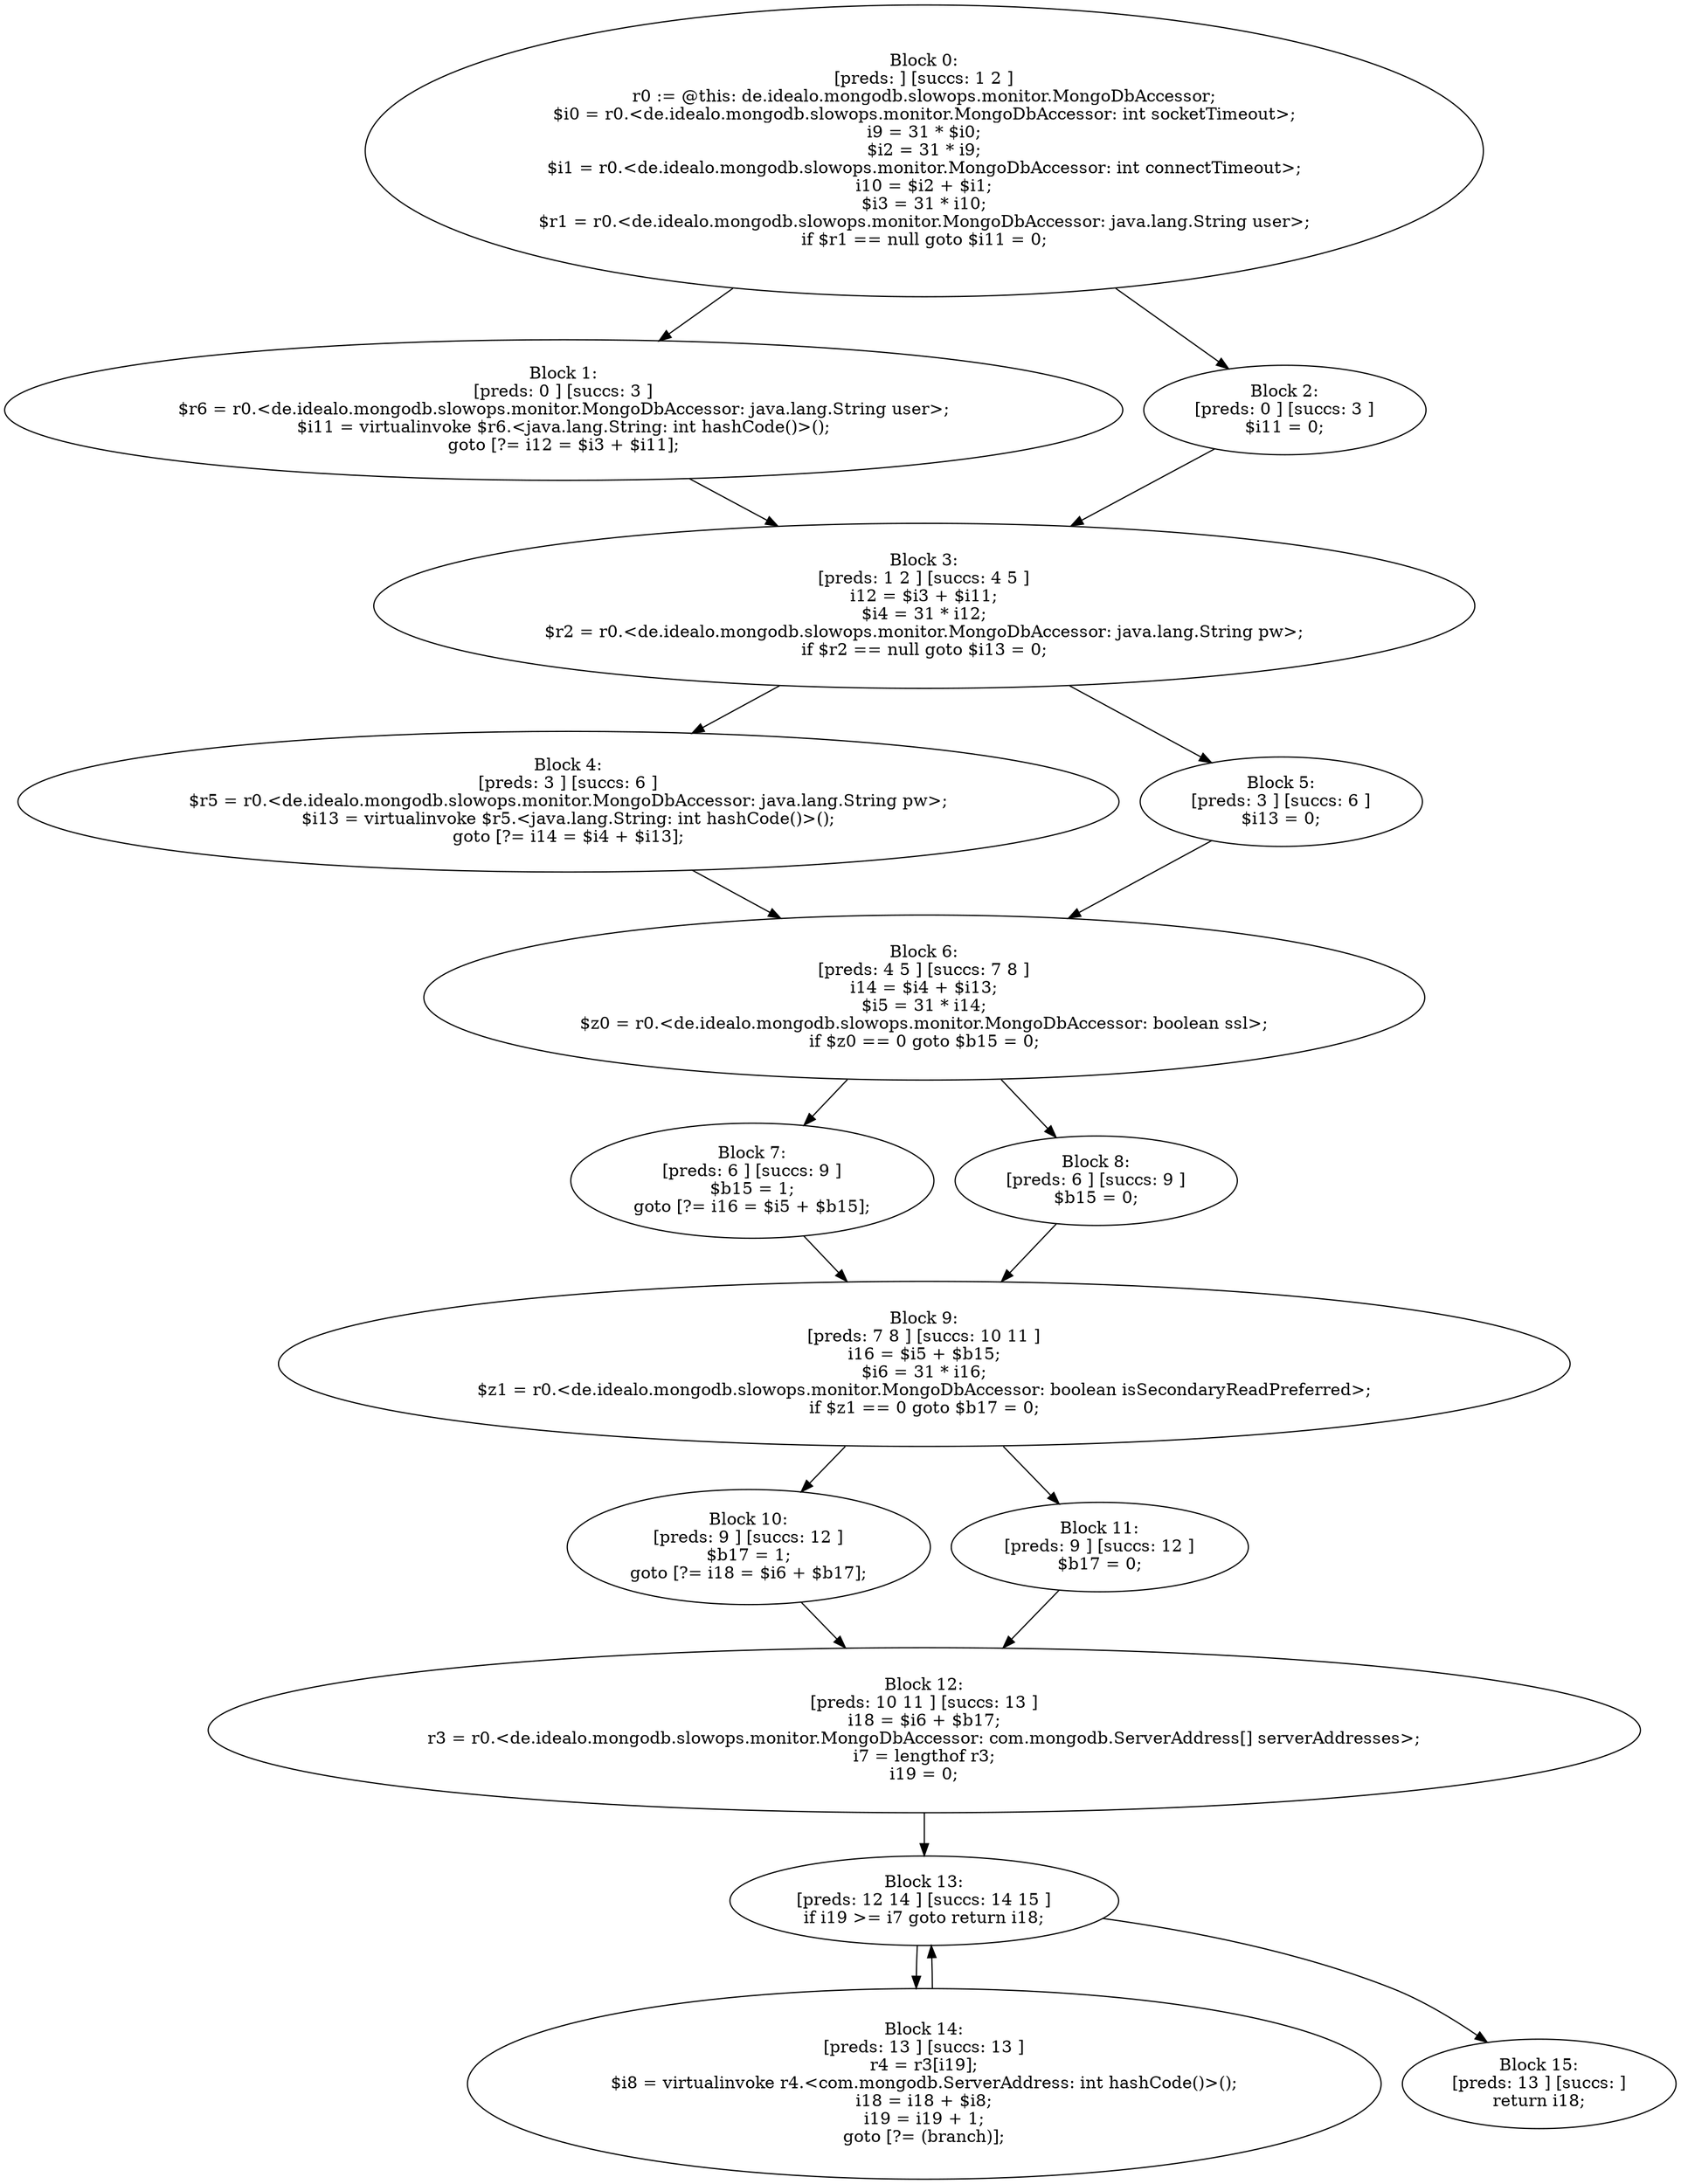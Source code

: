 digraph "unitGraph" {
    "Block 0:
[preds: ] [succs: 1 2 ]
r0 := @this: de.idealo.mongodb.slowops.monitor.MongoDbAccessor;
$i0 = r0.<de.idealo.mongodb.slowops.monitor.MongoDbAccessor: int socketTimeout>;
i9 = 31 * $i0;
$i2 = 31 * i9;
$i1 = r0.<de.idealo.mongodb.slowops.monitor.MongoDbAccessor: int connectTimeout>;
i10 = $i2 + $i1;
$i3 = 31 * i10;
$r1 = r0.<de.idealo.mongodb.slowops.monitor.MongoDbAccessor: java.lang.String user>;
if $r1 == null goto $i11 = 0;
"
    "Block 1:
[preds: 0 ] [succs: 3 ]
$r6 = r0.<de.idealo.mongodb.slowops.monitor.MongoDbAccessor: java.lang.String user>;
$i11 = virtualinvoke $r6.<java.lang.String: int hashCode()>();
goto [?= i12 = $i3 + $i11];
"
    "Block 2:
[preds: 0 ] [succs: 3 ]
$i11 = 0;
"
    "Block 3:
[preds: 1 2 ] [succs: 4 5 ]
i12 = $i3 + $i11;
$i4 = 31 * i12;
$r2 = r0.<de.idealo.mongodb.slowops.monitor.MongoDbAccessor: java.lang.String pw>;
if $r2 == null goto $i13 = 0;
"
    "Block 4:
[preds: 3 ] [succs: 6 ]
$r5 = r0.<de.idealo.mongodb.slowops.monitor.MongoDbAccessor: java.lang.String pw>;
$i13 = virtualinvoke $r5.<java.lang.String: int hashCode()>();
goto [?= i14 = $i4 + $i13];
"
    "Block 5:
[preds: 3 ] [succs: 6 ]
$i13 = 0;
"
    "Block 6:
[preds: 4 5 ] [succs: 7 8 ]
i14 = $i4 + $i13;
$i5 = 31 * i14;
$z0 = r0.<de.idealo.mongodb.slowops.monitor.MongoDbAccessor: boolean ssl>;
if $z0 == 0 goto $b15 = 0;
"
    "Block 7:
[preds: 6 ] [succs: 9 ]
$b15 = 1;
goto [?= i16 = $i5 + $b15];
"
    "Block 8:
[preds: 6 ] [succs: 9 ]
$b15 = 0;
"
    "Block 9:
[preds: 7 8 ] [succs: 10 11 ]
i16 = $i5 + $b15;
$i6 = 31 * i16;
$z1 = r0.<de.idealo.mongodb.slowops.monitor.MongoDbAccessor: boolean isSecondaryReadPreferred>;
if $z1 == 0 goto $b17 = 0;
"
    "Block 10:
[preds: 9 ] [succs: 12 ]
$b17 = 1;
goto [?= i18 = $i6 + $b17];
"
    "Block 11:
[preds: 9 ] [succs: 12 ]
$b17 = 0;
"
    "Block 12:
[preds: 10 11 ] [succs: 13 ]
i18 = $i6 + $b17;
r3 = r0.<de.idealo.mongodb.slowops.monitor.MongoDbAccessor: com.mongodb.ServerAddress[] serverAddresses>;
i7 = lengthof r3;
i19 = 0;
"
    "Block 13:
[preds: 12 14 ] [succs: 14 15 ]
if i19 >= i7 goto return i18;
"
    "Block 14:
[preds: 13 ] [succs: 13 ]
r4 = r3[i19];
$i8 = virtualinvoke r4.<com.mongodb.ServerAddress: int hashCode()>();
i18 = i18 + $i8;
i19 = i19 + 1;
goto [?= (branch)];
"
    "Block 15:
[preds: 13 ] [succs: ]
return i18;
"
    "Block 0:
[preds: ] [succs: 1 2 ]
r0 := @this: de.idealo.mongodb.slowops.monitor.MongoDbAccessor;
$i0 = r0.<de.idealo.mongodb.slowops.monitor.MongoDbAccessor: int socketTimeout>;
i9 = 31 * $i0;
$i2 = 31 * i9;
$i1 = r0.<de.idealo.mongodb.slowops.monitor.MongoDbAccessor: int connectTimeout>;
i10 = $i2 + $i1;
$i3 = 31 * i10;
$r1 = r0.<de.idealo.mongodb.slowops.monitor.MongoDbAccessor: java.lang.String user>;
if $r1 == null goto $i11 = 0;
"->"Block 1:
[preds: 0 ] [succs: 3 ]
$r6 = r0.<de.idealo.mongodb.slowops.monitor.MongoDbAccessor: java.lang.String user>;
$i11 = virtualinvoke $r6.<java.lang.String: int hashCode()>();
goto [?= i12 = $i3 + $i11];
";
    "Block 0:
[preds: ] [succs: 1 2 ]
r0 := @this: de.idealo.mongodb.slowops.monitor.MongoDbAccessor;
$i0 = r0.<de.idealo.mongodb.slowops.monitor.MongoDbAccessor: int socketTimeout>;
i9 = 31 * $i0;
$i2 = 31 * i9;
$i1 = r0.<de.idealo.mongodb.slowops.monitor.MongoDbAccessor: int connectTimeout>;
i10 = $i2 + $i1;
$i3 = 31 * i10;
$r1 = r0.<de.idealo.mongodb.slowops.monitor.MongoDbAccessor: java.lang.String user>;
if $r1 == null goto $i11 = 0;
"->"Block 2:
[preds: 0 ] [succs: 3 ]
$i11 = 0;
";
    "Block 1:
[preds: 0 ] [succs: 3 ]
$r6 = r0.<de.idealo.mongodb.slowops.monitor.MongoDbAccessor: java.lang.String user>;
$i11 = virtualinvoke $r6.<java.lang.String: int hashCode()>();
goto [?= i12 = $i3 + $i11];
"->"Block 3:
[preds: 1 2 ] [succs: 4 5 ]
i12 = $i3 + $i11;
$i4 = 31 * i12;
$r2 = r0.<de.idealo.mongodb.slowops.monitor.MongoDbAccessor: java.lang.String pw>;
if $r2 == null goto $i13 = 0;
";
    "Block 2:
[preds: 0 ] [succs: 3 ]
$i11 = 0;
"->"Block 3:
[preds: 1 2 ] [succs: 4 5 ]
i12 = $i3 + $i11;
$i4 = 31 * i12;
$r2 = r0.<de.idealo.mongodb.slowops.monitor.MongoDbAccessor: java.lang.String pw>;
if $r2 == null goto $i13 = 0;
";
    "Block 3:
[preds: 1 2 ] [succs: 4 5 ]
i12 = $i3 + $i11;
$i4 = 31 * i12;
$r2 = r0.<de.idealo.mongodb.slowops.monitor.MongoDbAccessor: java.lang.String pw>;
if $r2 == null goto $i13 = 0;
"->"Block 4:
[preds: 3 ] [succs: 6 ]
$r5 = r0.<de.idealo.mongodb.slowops.monitor.MongoDbAccessor: java.lang.String pw>;
$i13 = virtualinvoke $r5.<java.lang.String: int hashCode()>();
goto [?= i14 = $i4 + $i13];
";
    "Block 3:
[preds: 1 2 ] [succs: 4 5 ]
i12 = $i3 + $i11;
$i4 = 31 * i12;
$r2 = r0.<de.idealo.mongodb.slowops.monitor.MongoDbAccessor: java.lang.String pw>;
if $r2 == null goto $i13 = 0;
"->"Block 5:
[preds: 3 ] [succs: 6 ]
$i13 = 0;
";
    "Block 4:
[preds: 3 ] [succs: 6 ]
$r5 = r0.<de.idealo.mongodb.slowops.monitor.MongoDbAccessor: java.lang.String pw>;
$i13 = virtualinvoke $r5.<java.lang.String: int hashCode()>();
goto [?= i14 = $i4 + $i13];
"->"Block 6:
[preds: 4 5 ] [succs: 7 8 ]
i14 = $i4 + $i13;
$i5 = 31 * i14;
$z0 = r0.<de.idealo.mongodb.slowops.monitor.MongoDbAccessor: boolean ssl>;
if $z0 == 0 goto $b15 = 0;
";
    "Block 5:
[preds: 3 ] [succs: 6 ]
$i13 = 0;
"->"Block 6:
[preds: 4 5 ] [succs: 7 8 ]
i14 = $i4 + $i13;
$i5 = 31 * i14;
$z0 = r0.<de.idealo.mongodb.slowops.monitor.MongoDbAccessor: boolean ssl>;
if $z0 == 0 goto $b15 = 0;
";
    "Block 6:
[preds: 4 5 ] [succs: 7 8 ]
i14 = $i4 + $i13;
$i5 = 31 * i14;
$z0 = r0.<de.idealo.mongodb.slowops.monitor.MongoDbAccessor: boolean ssl>;
if $z0 == 0 goto $b15 = 0;
"->"Block 7:
[preds: 6 ] [succs: 9 ]
$b15 = 1;
goto [?= i16 = $i5 + $b15];
";
    "Block 6:
[preds: 4 5 ] [succs: 7 8 ]
i14 = $i4 + $i13;
$i5 = 31 * i14;
$z0 = r0.<de.idealo.mongodb.slowops.monitor.MongoDbAccessor: boolean ssl>;
if $z0 == 0 goto $b15 = 0;
"->"Block 8:
[preds: 6 ] [succs: 9 ]
$b15 = 0;
";
    "Block 7:
[preds: 6 ] [succs: 9 ]
$b15 = 1;
goto [?= i16 = $i5 + $b15];
"->"Block 9:
[preds: 7 8 ] [succs: 10 11 ]
i16 = $i5 + $b15;
$i6 = 31 * i16;
$z1 = r0.<de.idealo.mongodb.slowops.monitor.MongoDbAccessor: boolean isSecondaryReadPreferred>;
if $z1 == 0 goto $b17 = 0;
";
    "Block 8:
[preds: 6 ] [succs: 9 ]
$b15 = 0;
"->"Block 9:
[preds: 7 8 ] [succs: 10 11 ]
i16 = $i5 + $b15;
$i6 = 31 * i16;
$z1 = r0.<de.idealo.mongodb.slowops.monitor.MongoDbAccessor: boolean isSecondaryReadPreferred>;
if $z1 == 0 goto $b17 = 0;
";
    "Block 9:
[preds: 7 8 ] [succs: 10 11 ]
i16 = $i5 + $b15;
$i6 = 31 * i16;
$z1 = r0.<de.idealo.mongodb.slowops.monitor.MongoDbAccessor: boolean isSecondaryReadPreferred>;
if $z1 == 0 goto $b17 = 0;
"->"Block 10:
[preds: 9 ] [succs: 12 ]
$b17 = 1;
goto [?= i18 = $i6 + $b17];
";
    "Block 9:
[preds: 7 8 ] [succs: 10 11 ]
i16 = $i5 + $b15;
$i6 = 31 * i16;
$z1 = r0.<de.idealo.mongodb.slowops.monitor.MongoDbAccessor: boolean isSecondaryReadPreferred>;
if $z1 == 0 goto $b17 = 0;
"->"Block 11:
[preds: 9 ] [succs: 12 ]
$b17 = 0;
";
    "Block 10:
[preds: 9 ] [succs: 12 ]
$b17 = 1;
goto [?= i18 = $i6 + $b17];
"->"Block 12:
[preds: 10 11 ] [succs: 13 ]
i18 = $i6 + $b17;
r3 = r0.<de.idealo.mongodb.slowops.monitor.MongoDbAccessor: com.mongodb.ServerAddress[] serverAddresses>;
i7 = lengthof r3;
i19 = 0;
";
    "Block 11:
[preds: 9 ] [succs: 12 ]
$b17 = 0;
"->"Block 12:
[preds: 10 11 ] [succs: 13 ]
i18 = $i6 + $b17;
r3 = r0.<de.idealo.mongodb.slowops.monitor.MongoDbAccessor: com.mongodb.ServerAddress[] serverAddresses>;
i7 = lengthof r3;
i19 = 0;
";
    "Block 12:
[preds: 10 11 ] [succs: 13 ]
i18 = $i6 + $b17;
r3 = r0.<de.idealo.mongodb.slowops.monitor.MongoDbAccessor: com.mongodb.ServerAddress[] serverAddresses>;
i7 = lengthof r3;
i19 = 0;
"->"Block 13:
[preds: 12 14 ] [succs: 14 15 ]
if i19 >= i7 goto return i18;
";
    "Block 13:
[preds: 12 14 ] [succs: 14 15 ]
if i19 >= i7 goto return i18;
"->"Block 14:
[preds: 13 ] [succs: 13 ]
r4 = r3[i19];
$i8 = virtualinvoke r4.<com.mongodb.ServerAddress: int hashCode()>();
i18 = i18 + $i8;
i19 = i19 + 1;
goto [?= (branch)];
";
    "Block 13:
[preds: 12 14 ] [succs: 14 15 ]
if i19 >= i7 goto return i18;
"->"Block 15:
[preds: 13 ] [succs: ]
return i18;
";
    "Block 14:
[preds: 13 ] [succs: 13 ]
r4 = r3[i19];
$i8 = virtualinvoke r4.<com.mongodb.ServerAddress: int hashCode()>();
i18 = i18 + $i8;
i19 = i19 + 1;
goto [?= (branch)];
"->"Block 13:
[preds: 12 14 ] [succs: 14 15 ]
if i19 >= i7 goto return i18;
";
}
